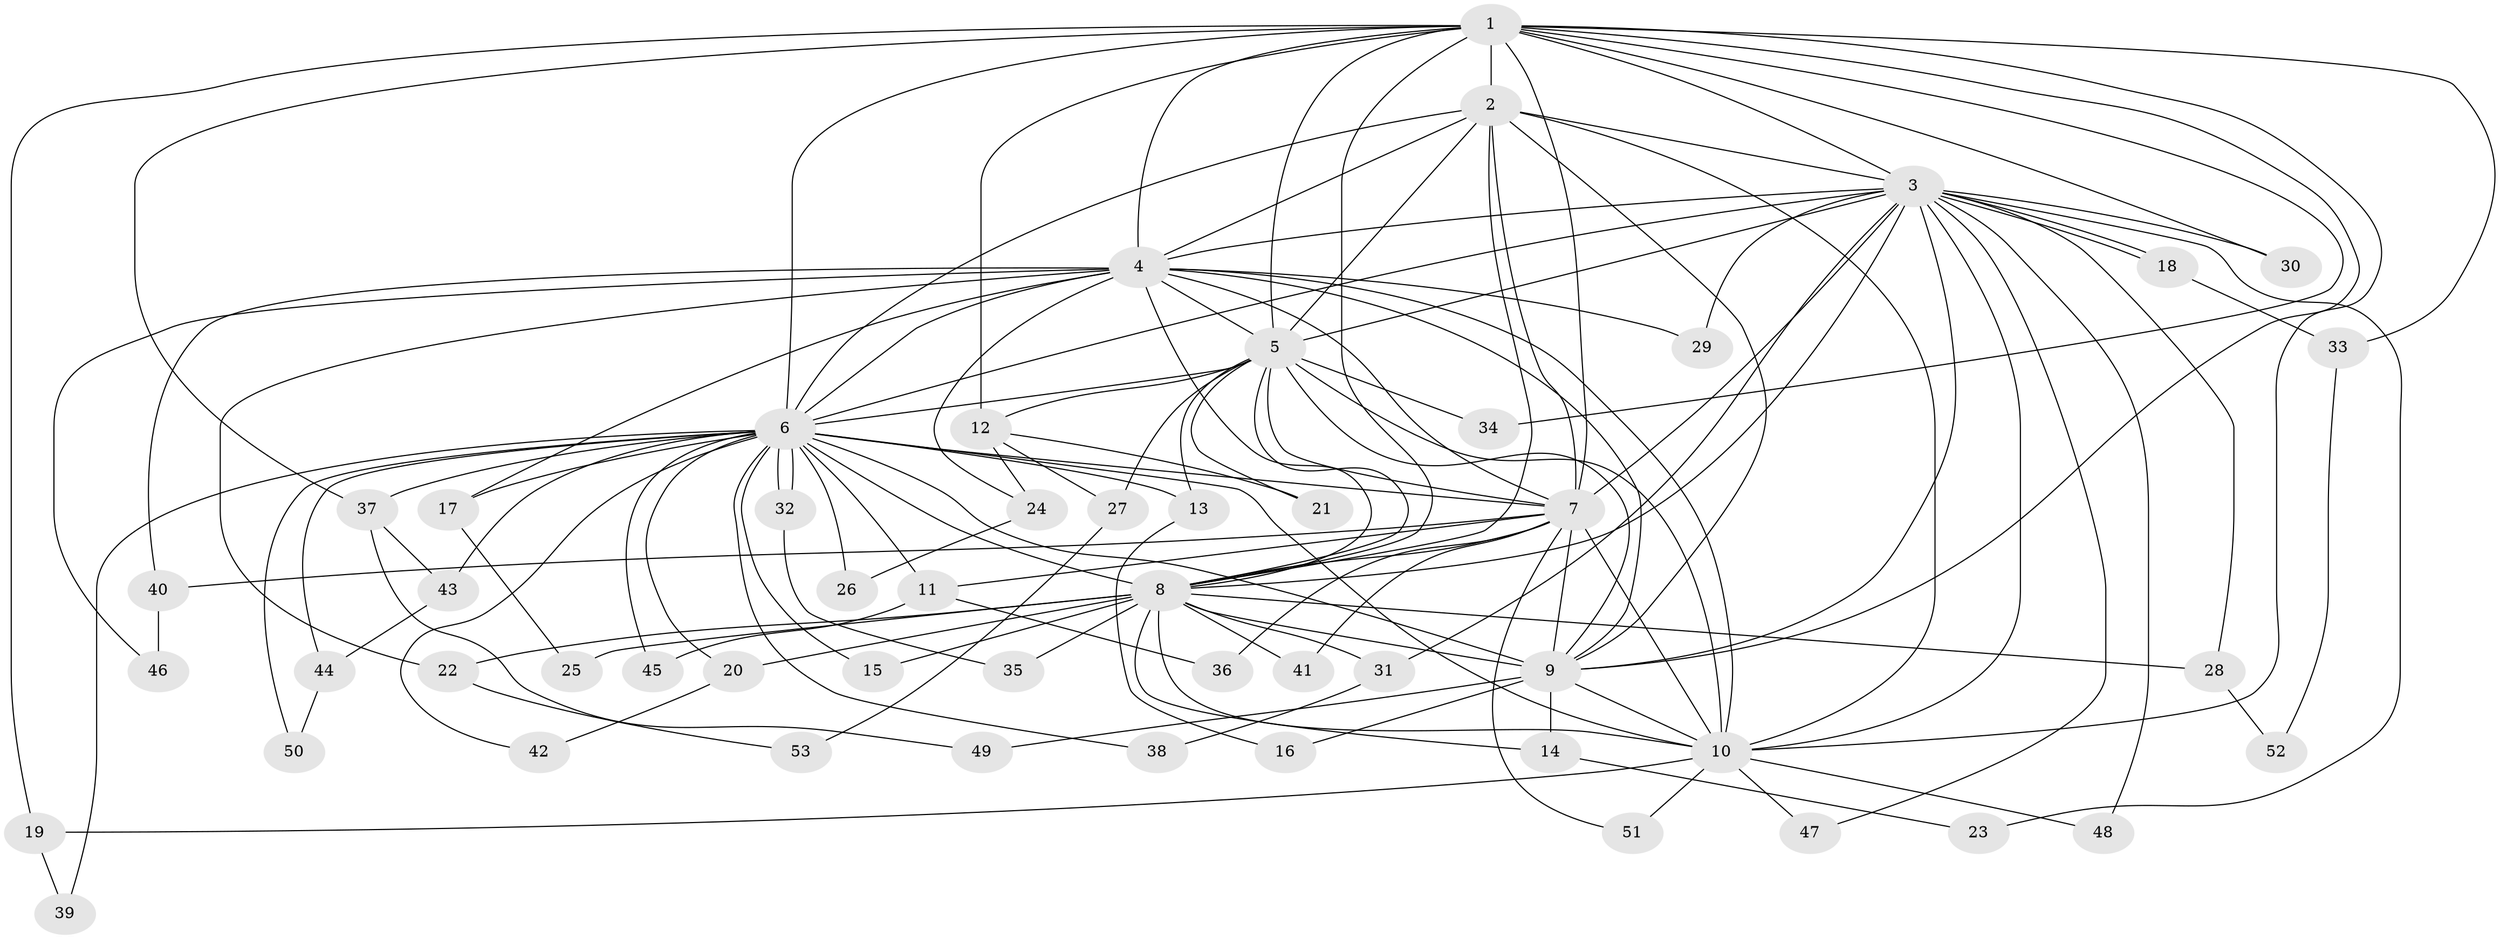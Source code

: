 // Generated by graph-tools (version 1.1) at 2025/35/03/09/25 02:35:09]
// undirected, 53 vertices, 131 edges
graph export_dot {
graph [start="1"]
  node [color=gray90,style=filled];
  1;
  2;
  3;
  4;
  5;
  6;
  7;
  8;
  9;
  10;
  11;
  12;
  13;
  14;
  15;
  16;
  17;
  18;
  19;
  20;
  21;
  22;
  23;
  24;
  25;
  26;
  27;
  28;
  29;
  30;
  31;
  32;
  33;
  34;
  35;
  36;
  37;
  38;
  39;
  40;
  41;
  42;
  43;
  44;
  45;
  46;
  47;
  48;
  49;
  50;
  51;
  52;
  53;
  1 -- 2;
  1 -- 3;
  1 -- 4;
  1 -- 5;
  1 -- 6;
  1 -- 7;
  1 -- 8;
  1 -- 9;
  1 -- 10;
  1 -- 12;
  1 -- 19;
  1 -- 30;
  1 -- 33;
  1 -- 34;
  1 -- 37;
  2 -- 3;
  2 -- 4;
  2 -- 5;
  2 -- 6;
  2 -- 7;
  2 -- 8;
  2 -- 9;
  2 -- 10;
  3 -- 4;
  3 -- 5;
  3 -- 6;
  3 -- 7;
  3 -- 8;
  3 -- 9;
  3 -- 10;
  3 -- 18;
  3 -- 18;
  3 -- 23;
  3 -- 28;
  3 -- 29;
  3 -- 30;
  3 -- 31;
  3 -- 47;
  3 -- 48;
  4 -- 5;
  4 -- 6;
  4 -- 7;
  4 -- 8;
  4 -- 9;
  4 -- 10;
  4 -- 17;
  4 -- 22;
  4 -- 24;
  4 -- 29;
  4 -- 40;
  4 -- 46;
  5 -- 6;
  5 -- 7;
  5 -- 8;
  5 -- 9;
  5 -- 10;
  5 -- 12;
  5 -- 13;
  5 -- 21;
  5 -- 27;
  5 -- 34;
  6 -- 7;
  6 -- 8;
  6 -- 9;
  6 -- 10;
  6 -- 11;
  6 -- 13;
  6 -- 15;
  6 -- 17;
  6 -- 20;
  6 -- 26;
  6 -- 32;
  6 -- 32;
  6 -- 37;
  6 -- 38;
  6 -- 39;
  6 -- 42;
  6 -- 43;
  6 -- 44;
  6 -- 45;
  6 -- 50;
  7 -- 8;
  7 -- 9;
  7 -- 10;
  7 -- 11;
  7 -- 36;
  7 -- 40;
  7 -- 41;
  7 -- 51;
  8 -- 9;
  8 -- 10;
  8 -- 14;
  8 -- 15;
  8 -- 20;
  8 -- 22;
  8 -- 25;
  8 -- 28;
  8 -- 31;
  8 -- 35;
  8 -- 41;
  9 -- 10;
  9 -- 14;
  9 -- 16;
  9 -- 49;
  10 -- 19;
  10 -- 47;
  10 -- 48;
  10 -- 51;
  11 -- 36;
  11 -- 45;
  12 -- 21;
  12 -- 24;
  12 -- 27;
  13 -- 16;
  14 -- 23;
  17 -- 25;
  18 -- 33;
  19 -- 39;
  20 -- 42;
  22 -- 53;
  24 -- 26;
  27 -- 53;
  28 -- 52;
  31 -- 38;
  32 -- 35;
  33 -- 52;
  37 -- 43;
  37 -- 49;
  40 -- 46;
  43 -- 44;
  44 -- 50;
}
